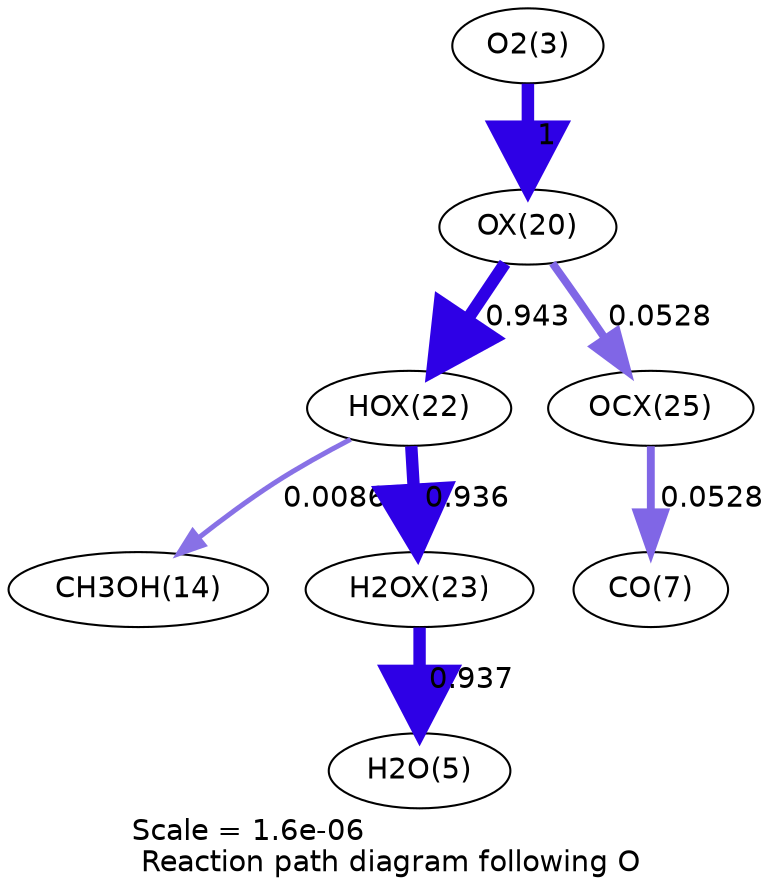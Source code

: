 digraph reaction_paths {
center=1;
s5 -> s39[fontname="Helvetica", penwidth=6, arrowsize=3, color="0.7, 1.5, 0.9"
, label=" 1"];
s39 -> s41[fontname="Helvetica", penwidth=5.96, arrowsize=2.98, color="0.7, 1.44, 0.9"
, label=" 0.943"];
s39 -> s44[fontname="Helvetica", penwidth=3.78, arrowsize=1.89, color="0.7, 0.553, 0.9"
, label=" 0.0528"];
s41 -> s16[fontname="Helvetica", penwidth=2.41, arrowsize=1.21, color="0.7, 0.509, 0.9"
, label=" 0.00865"];
s41 -> s42[fontname="Helvetica", penwidth=5.95, arrowsize=2.98, color="0.7, 1.44, 0.9"
, label=" 0.936"];
s42 -> s7[fontname="Helvetica", penwidth=5.95, arrowsize=2.98, color="0.7, 1.44, 0.9"
, label=" 0.937"];
s44 -> s9[fontname="Helvetica", penwidth=3.78, arrowsize=1.89, color="0.7, 0.553, 0.9"
, label=" 0.0528"];
s5 [ fontname="Helvetica", label="O2(3)"];
s7 [ fontname="Helvetica", label="H2O(5)"];
s9 [ fontname="Helvetica", label="CO(7)"];
s16 [ fontname="Helvetica", label="CH3OH(14)"];
s39 [ fontname="Helvetica", label="OX(20)"];
s41 [ fontname="Helvetica", label="HOX(22)"];
s42 [ fontname="Helvetica", label="H2OX(23)"];
s44 [ fontname="Helvetica", label="OCX(25)"];
 label = "Scale = 1.6e-06\l Reaction path diagram following O";
 fontname = "Helvetica";
}
